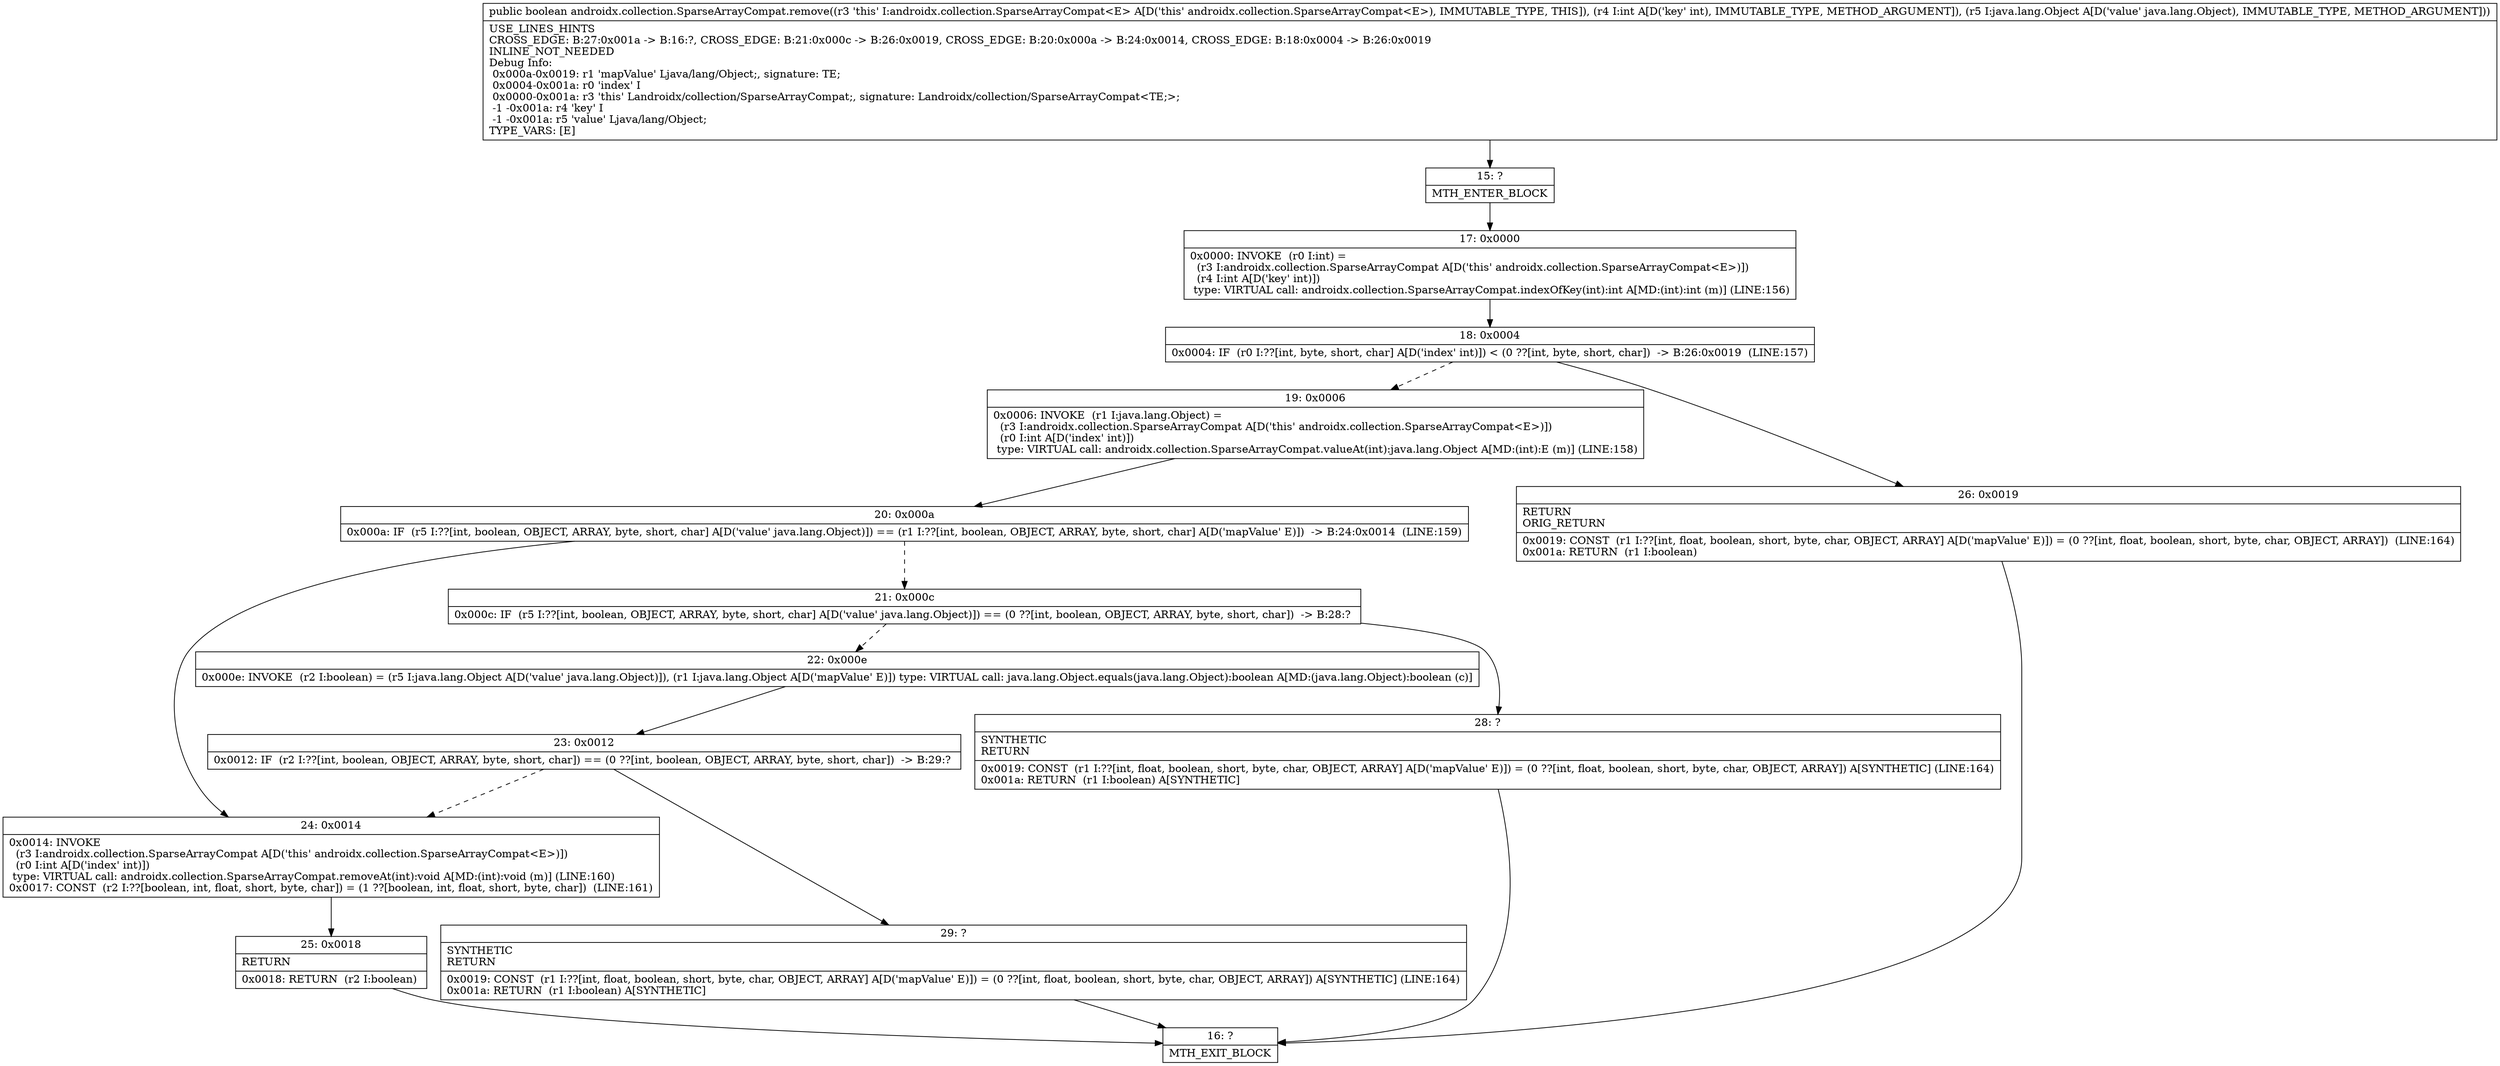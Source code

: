 digraph "CFG forandroidx.collection.SparseArrayCompat.remove(ILjava\/lang\/Object;)Z" {
Node_15 [shape=record,label="{15\:\ ?|MTH_ENTER_BLOCK\l}"];
Node_17 [shape=record,label="{17\:\ 0x0000|0x0000: INVOKE  (r0 I:int) = \l  (r3 I:androidx.collection.SparseArrayCompat A[D('this' androidx.collection.SparseArrayCompat\<E\>)])\l  (r4 I:int A[D('key' int)])\l type: VIRTUAL call: androidx.collection.SparseArrayCompat.indexOfKey(int):int A[MD:(int):int (m)] (LINE:156)\l}"];
Node_18 [shape=record,label="{18\:\ 0x0004|0x0004: IF  (r0 I:??[int, byte, short, char] A[D('index' int)]) \< (0 ??[int, byte, short, char])  \-\> B:26:0x0019  (LINE:157)\l}"];
Node_19 [shape=record,label="{19\:\ 0x0006|0x0006: INVOKE  (r1 I:java.lang.Object) = \l  (r3 I:androidx.collection.SparseArrayCompat A[D('this' androidx.collection.SparseArrayCompat\<E\>)])\l  (r0 I:int A[D('index' int)])\l type: VIRTUAL call: androidx.collection.SparseArrayCompat.valueAt(int):java.lang.Object A[MD:(int):E (m)] (LINE:158)\l}"];
Node_20 [shape=record,label="{20\:\ 0x000a|0x000a: IF  (r5 I:??[int, boolean, OBJECT, ARRAY, byte, short, char] A[D('value' java.lang.Object)]) == (r1 I:??[int, boolean, OBJECT, ARRAY, byte, short, char] A[D('mapValue' E)])  \-\> B:24:0x0014  (LINE:159)\l}"];
Node_21 [shape=record,label="{21\:\ 0x000c|0x000c: IF  (r5 I:??[int, boolean, OBJECT, ARRAY, byte, short, char] A[D('value' java.lang.Object)]) == (0 ??[int, boolean, OBJECT, ARRAY, byte, short, char])  \-\> B:28:? \l}"];
Node_22 [shape=record,label="{22\:\ 0x000e|0x000e: INVOKE  (r2 I:boolean) = (r5 I:java.lang.Object A[D('value' java.lang.Object)]), (r1 I:java.lang.Object A[D('mapValue' E)]) type: VIRTUAL call: java.lang.Object.equals(java.lang.Object):boolean A[MD:(java.lang.Object):boolean (c)]\l}"];
Node_23 [shape=record,label="{23\:\ 0x0012|0x0012: IF  (r2 I:??[int, boolean, OBJECT, ARRAY, byte, short, char]) == (0 ??[int, boolean, OBJECT, ARRAY, byte, short, char])  \-\> B:29:? \l}"];
Node_29 [shape=record,label="{29\:\ ?|SYNTHETIC\lRETURN\l|0x0019: CONST  (r1 I:??[int, float, boolean, short, byte, char, OBJECT, ARRAY] A[D('mapValue' E)]) = (0 ??[int, float, boolean, short, byte, char, OBJECT, ARRAY]) A[SYNTHETIC] (LINE:164)\l0x001a: RETURN  (r1 I:boolean) A[SYNTHETIC]\l}"];
Node_16 [shape=record,label="{16\:\ ?|MTH_EXIT_BLOCK\l}"];
Node_28 [shape=record,label="{28\:\ ?|SYNTHETIC\lRETURN\l|0x0019: CONST  (r1 I:??[int, float, boolean, short, byte, char, OBJECT, ARRAY] A[D('mapValue' E)]) = (0 ??[int, float, boolean, short, byte, char, OBJECT, ARRAY]) A[SYNTHETIC] (LINE:164)\l0x001a: RETURN  (r1 I:boolean) A[SYNTHETIC]\l}"];
Node_24 [shape=record,label="{24\:\ 0x0014|0x0014: INVOKE  \l  (r3 I:androidx.collection.SparseArrayCompat A[D('this' androidx.collection.SparseArrayCompat\<E\>)])\l  (r0 I:int A[D('index' int)])\l type: VIRTUAL call: androidx.collection.SparseArrayCompat.removeAt(int):void A[MD:(int):void (m)] (LINE:160)\l0x0017: CONST  (r2 I:??[boolean, int, float, short, byte, char]) = (1 ??[boolean, int, float, short, byte, char])  (LINE:161)\l}"];
Node_25 [shape=record,label="{25\:\ 0x0018|RETURN\l|0x0018: RETURN  (r2 I:boolean) \l}"];
Node_26 [shape=record,label="{26\:\ 0x0019|RETURN\lORIG_RETURN\l|0x0019: CONST  (r1 I:??[int, float, boolean, short, byte, char, OBJECT, ARRAY] A[D('mapValue' E)]) = (0 ??[int, float, boolean, short, byte, char, OBJECT, ARRAY])  (LINE:164)\l0x001a: RETURN  (r1 I:boolean) \l}"];
MethodNode[shape=record,label="{public boolean androidx.collection.SparseArrayCompat.remove((r3 'this' I:androidx.collection.SparseArrayCompat\<E\> A[D('this' androidx.collection.SparseArrayCompat\<E\>), IMMUTABLE_TYPE, THIS]), (r4 I:int A[D('key' int), IMMUTABLE_TYPE, METHOD_ARGUMENT]), (r5 I:java.lang.Object A[D('value' java.lang.Object), IMMUTABLE_TYPE, METHOD_ARGUMENT]))  | USE_LINES_HINTS\lCROSS_EDGE: B:27:0x001a \-\> B:16:?, CROSS_EDGE: B:21:0x000c \-\> B:26:0x0019, CROSS_EDGE: B:20:0x000a \-\> B:24:0x0014, CROSS_EDGE: B:18:0x0004 \-\> B:26:0x0019\lINLINE_NOT_NEEDED\lDebug Info:\l  0x000a\-0x0019: r1 'mapValue' Ljava\/lang\/Object;, signature: TE;\l  0x0004\-0x001a: r0 'index' I\l  0x0000\-0x001a: r3 'this' Landroidx\/collection\/SparseArrayCompat;, signature: Landroidx\/collection\/SparseArrayCompat\<TE;\>;\l  \-1 \-0x001a: r4 'key' I\l  \-1 \-0x001a: r5 'value' Ljava\/lang\/Object;\lTYPE_VARS: [E]\l}"];
MethodNode -> Node_15;Node_15 -> Node_17;
Node_17 -> Node_18;
Node_18 -> Node_19[style=dashed];
Node_18 -> Node_26;
Node_19 -> Node_20;
Node_20 -> Node_21[style=dashed];
Node_20 -> Node_24;
Node_21 -> Node_22[style=dashed];
Node_21 -> Node_28;
Node_22 -> Node_23;
Node_23 -> Node_24[style=dashed];
Node_23 -> Node_29;
Node_29 -> Node_16;
Node_28 -> Node_16;
Node_24 -> Node_25;
Node_25 -> Node_16;
Node_26 -> Node_16;
}


